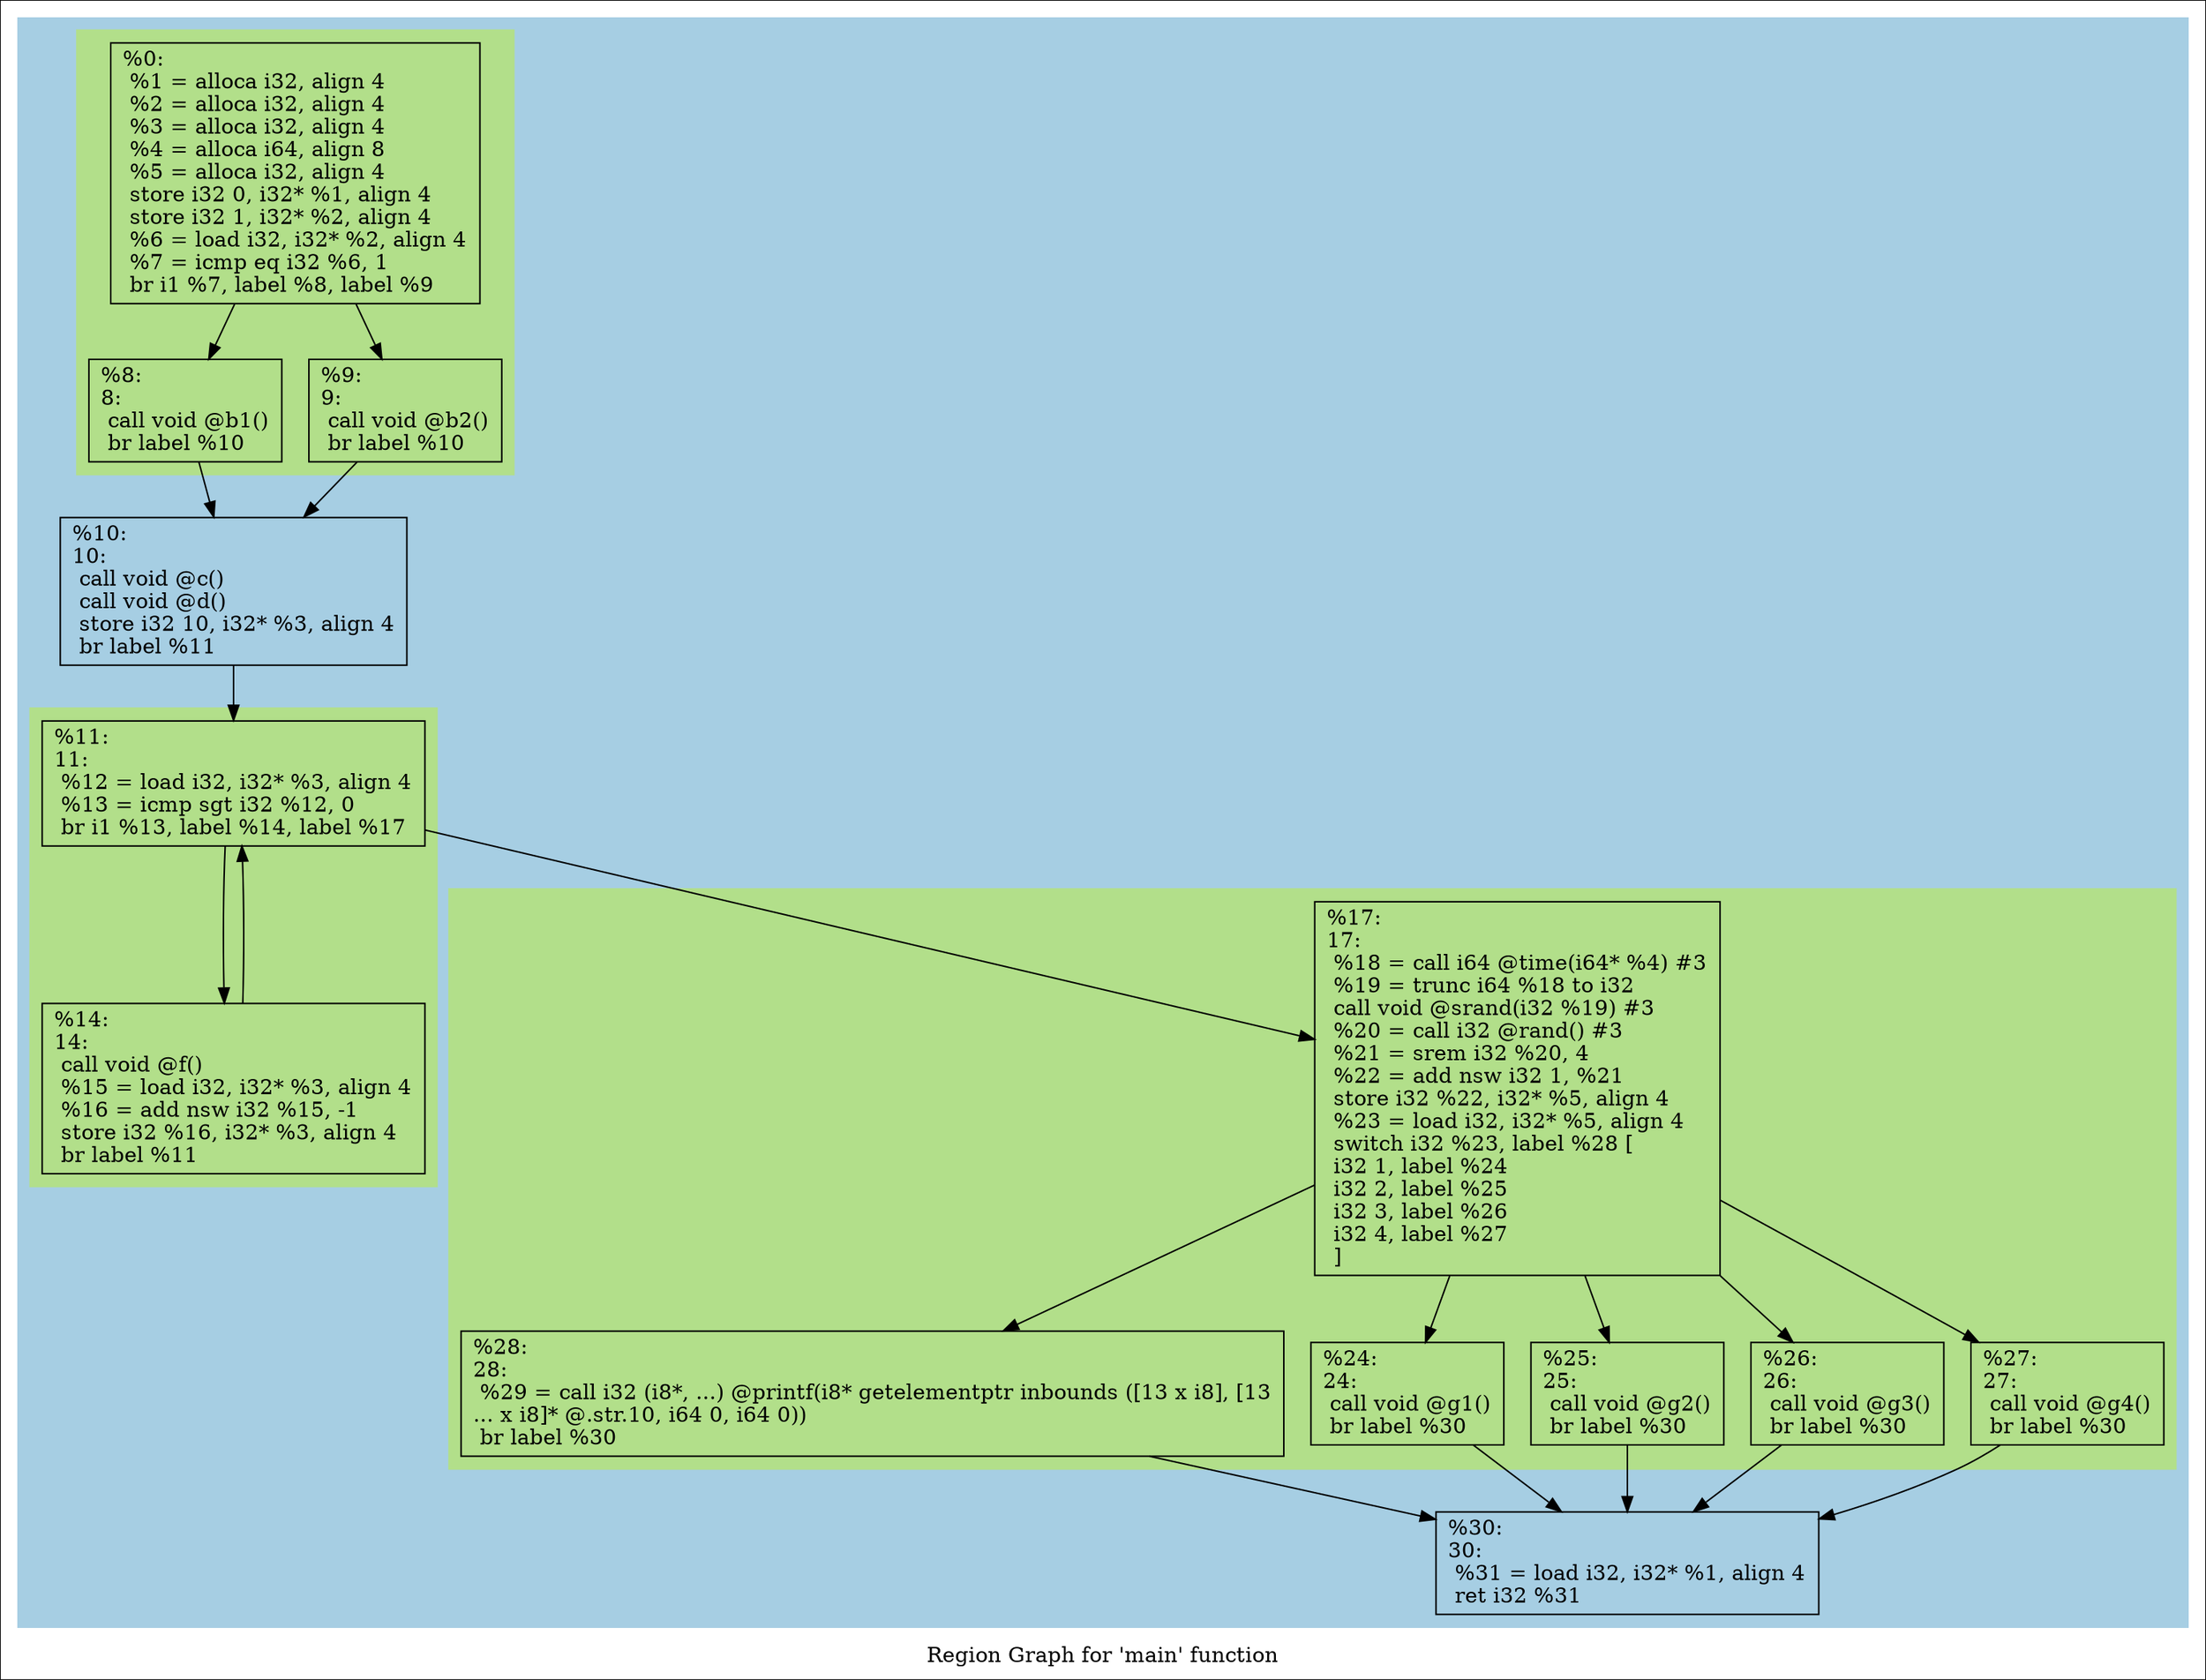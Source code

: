 digraph "Region Graph for 'main' function" {
	label="Region Graph for 'main' function";

	Node0x265d1d0 [shape=record,label="{%0:\l  %1 = alloca i32, align 4\l  %2 = alloca i32, align 4\l  %3 = alloca i32, align 4\l  %4 = alloca i64, align 8\l  %5 = alloca i32, align 4\l  store i32 0, i32* %1, align 4\l  store i32 1, i32* %2, align 4\l  %6 = load i32, i32* %2, align 4\l  %7 = icmp eq i32 %6, 1\l  br i1 %7, label %8, label %9\l}"];
	Node0x265d1d0 -> Node0x265bbb0;
	Node0x265d1d0 -> Node0x265ccf0;
	Node0x265bbb0 [shape=record,label="{%8:\l8:                                                \l  call void @b1()\l  br label %10\l}"];
	Node0x265bbb0 -> Node0x265cbd0;
	Node0x265cbd0 [shape=record,label="{%10:\l10:                                               \l  call void @c()\l  call void @d()\l  store i32 10, i32* %3, align 4\l  br label %11\l}"];
	Node0x265cbd0 -> Node0x265c5c0;
	Node0x265c5c0 [shape=record,label="{%11:\l11:                                               \l  %12 = load i32, i32* %3, align 4\l  %13 = icmp sgt i32 %12, 0\l  br i1 %13, label %14, label %17\l}"];
	Node0x265c5c0 -> Node0x265c210;
	Node0x265c5c0 -> Node0x265bee0;
	Node0x265c210 [shape=record,label="{%14:\l14:                                               \l  call void @f()\l  %15 = load i32, i32* %3, align 4\l  %16 = add nsw i32 %15, -1\l  store i32 %16, i32* %3, align 4\l  br label %11\l}"];
	Node0x265c210 -> Node0x265c5c0[constraint=false];
	Node0x265bee0 [shape=record,label="{%17:\l17:                                               \l  %18 = call i64 @time(i64* %4) #3\l  %19 = trunc i64 %18 to i32\l  call void @srand(i32 %19) #3\l  %20 = call i32 @rand() #3\l  %21 = srem i32 %20, 4\l  %22 = add nsw i32 1, %21\l  store i32 %22, i32* %5, align 4\l  %23 = load i32, i32* %5, align 4\l  switch i32 %23, label %28 [\l    i32 1, label %24\l    i32 2, label %25\l    i32 3, label %26\l    i32 4, label %27\l  ]\l}"];
	Node0x265bee0 -> Node0x2662e20;
	Node0x265bee0 -> Node0x26627e0;
	Node0x265bee0 -> Node0x265aa10;
	Node0x265bee0 -> Node0x265a6b0;
	Node0x265bee0 -> Node0x265b1f0;
	Node0x2662e20 [shape=record,label="{%28:\l28:                                               \l  %29 = call i32 (i8*, ...) @printf(i8* getelementptr inbounds ([13 x i8], [13\l... x i8]* @.str.10, i64 0, i64 0))\l  br label %30\l}"];
	Node0x2662e20 -> Node0x265af50;
	Node0x265af50 [shape=record,label="{%30:\l30:                                               \l  %31 = load i32, i32* %1, align 4\l  ret i32 %31\l}"];
	Node0x26627e0 [shape=record,label="{%24:\l24:                                               \l  call void @g1()\l  br label %30\l}"];
	Node0x26627e0 -> Node0x265af50;
	Node0x265aa10 [shape=record,label="{%25:\l25:                                               \l  call void @g2()\l  br label %30\l}"];
	Node0x265aa10 -> Node0x265af50;
	Node0x265a6b0 [shape=record,label="{%26:\l26:                                               \l  call void @g3()\l  br label %30\l}"];
	Node0x265a6b0 -> Node0x265af50;
	Node0x265b1f0 [shape=record,label="{%27:\l27:                                               \l  call void @g4()\l  br label %30\l}"];
	Node0x265b1f0 -> Node0x265af50;
	Node0x265ccf0 [shape=record,label="{%9:\l9:                                                \l  call void @b2()\l  br label %10\l}"];
	Node0x265ccf0 -> Node0x265cbd0;
	colorscheme = "paired12"
        subgraph cluster_0x2660560 {
          label = "";
          style = filled;
          color = 1
          subgraph cluster_0x2682630 {
            label = "";
            style = filled;
            color = 3
            Node0x265d1d0;
            Node0x265bbb0;
            Node0x265ccf0;
          }
          subgraph cluster_0x26825b0 {
            label = "";
            style = filled;
            color = 3
            Node0x265c5c0;
            Node0x265c210;
          }
          subgraph cluster_0x2682530 {
            label = "";
            style = filled;
            color = 3
            Node0x265bee0;
            Node0x2662e20;
            Node0x26627e0;
            Node0x265aa10;
            Node0x265a6b0;
            Node0x265b1f0;
          }
          Node0x265cbd0;
          Node0x265af50;
        }
}
